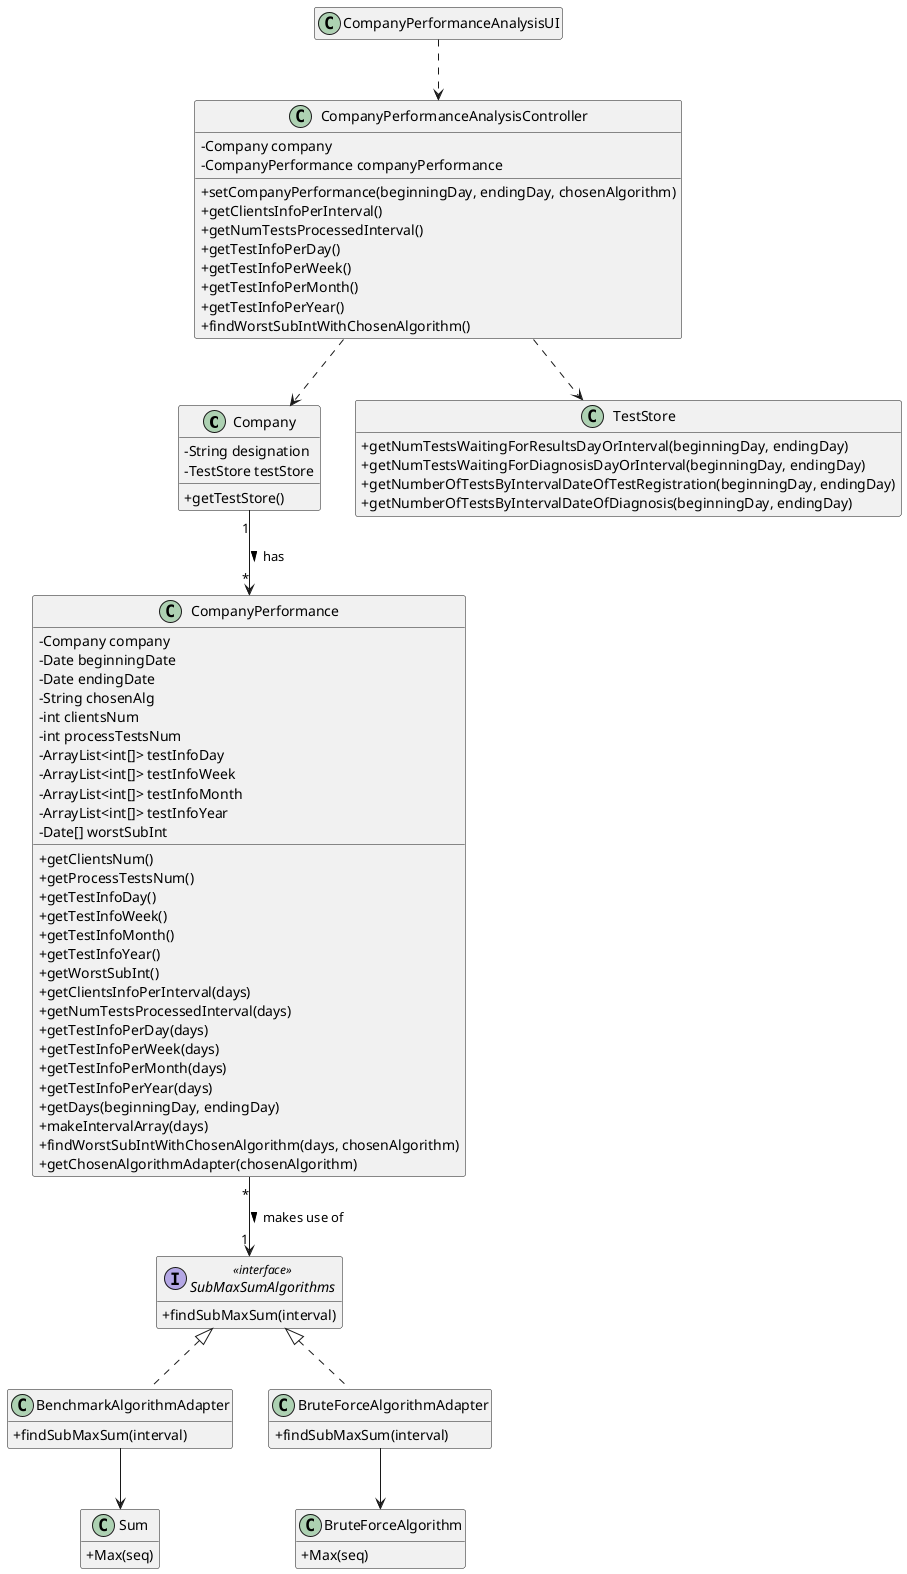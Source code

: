 @startuml
'skinparam linetype ortho
hide empty methods
hide empty attributes
'left to right direction
skinparam classAttributeIconSize 0

class Company {
    - String designation
    - TestStore testStore
    + getTestStore()
}

class TestStore {
    + getNumTestsWaitingForResultsDayOrInterval(beginningDay, endingDay)
    + getNumTestsWaitingForDiagnosisDayOrInterval(beginningDay, endingDay)
    + getNumberOfTestsByIntervalDateOfTestRegistration(beginningDay, endingDay)
    + getNumberOfTestsByIntervalDateOfDiagnosis(beginningDay, endingDay)
}

class CompanyPerformanceAnalysisController{
    - Company company
    - CompanyPerformance companyPerformance
    + setCompanyPerformance(beginningDay, endingDay, chosenAlgorithm)
    + getClientsInfoPerInterval()
    + getNumTestsProcessedInterval()
    + getTestInfoPerDay()
    + getTestInfoPerWeek()
    + getTestInfoPerMonth()
    + getTestInfoPerYear()
    + findWorstSubIntWithChosenAlgorithm()
}

class CompanyPerformanceAnalysisUI{
}

interface SubMaxSumAlgorithms <<interface>> {
    + findSubMaxSum(interval)
}

class BenchmarkAlgorithmAdapter{
    + findSubMaxSum(interval)
}

class BruteForceAlgorithmAdapter{
    + findSubMaxSum(interval)
}

class Sum{
    + Max(seq)
}

class BruteForceAlgorithm{
    + Max(seq)
}

class CompanyPerformance{
    - Company company
    - Date beginningDate
    - Date endingDate
    - String chosenAlg
    - int clientsNum
    - int processTestsNum
    - ArrayList<int[]> testInfoDay
    - ArrayList<int[]> testInfoWeek
    - ArrayList<int[]> testInfoMonth
    - ArrayList<int[]> testInfoYear
    - Date[] worstSubInt
    + getClientsNum()
    + getProcessTestsNum()
    + getTestInfoDay()
    + getTestInfoWeek()
    + getTestInfoMonth()
    + getTestInfoYear()
    + getWorstSubInt()
    + getClientsInfoPerInterval(days)
    + getNumTestsProcessedInterval(days)
    + getTestInfoPerDay(days)
    + getTestInfoPerWeek(days)
    + getTestInfoPerMonth(days)
    + getTestInfoPerYear(days)
    + getDays(beginningDay, endingDay)
    + makeIntervalArray(days)
    + findWorstSubIntWithChosenAlgorithm(days, chosenAlgorithm)
    + getChosenAlgorithmAdapter(chosenAlgorithm)
}

CompanyPerformanceAnalysisUI ..> CompanyPerformanceAnalysisController
CompanyPerformanceAnalysisController ..> Company
CompanyPerformanceAnalysisController ..> TestStore
CompanyPerformance "*" --> "1" SubMaxSumAlgorithms : makes use of >
BenchmarkAlgorithmAdapter --> Sum
BruteForceAlgorithmAdapter --> BruteForceAlgorithm
Company "1" --> "*" CompanyPerformance : has >

class BenchmarkAlgorithmAdapter implements SubMaxSumAlgorithms
class BruteForceAlgorithmAdapter implements SubMaxSumAlgorithms

@enduml